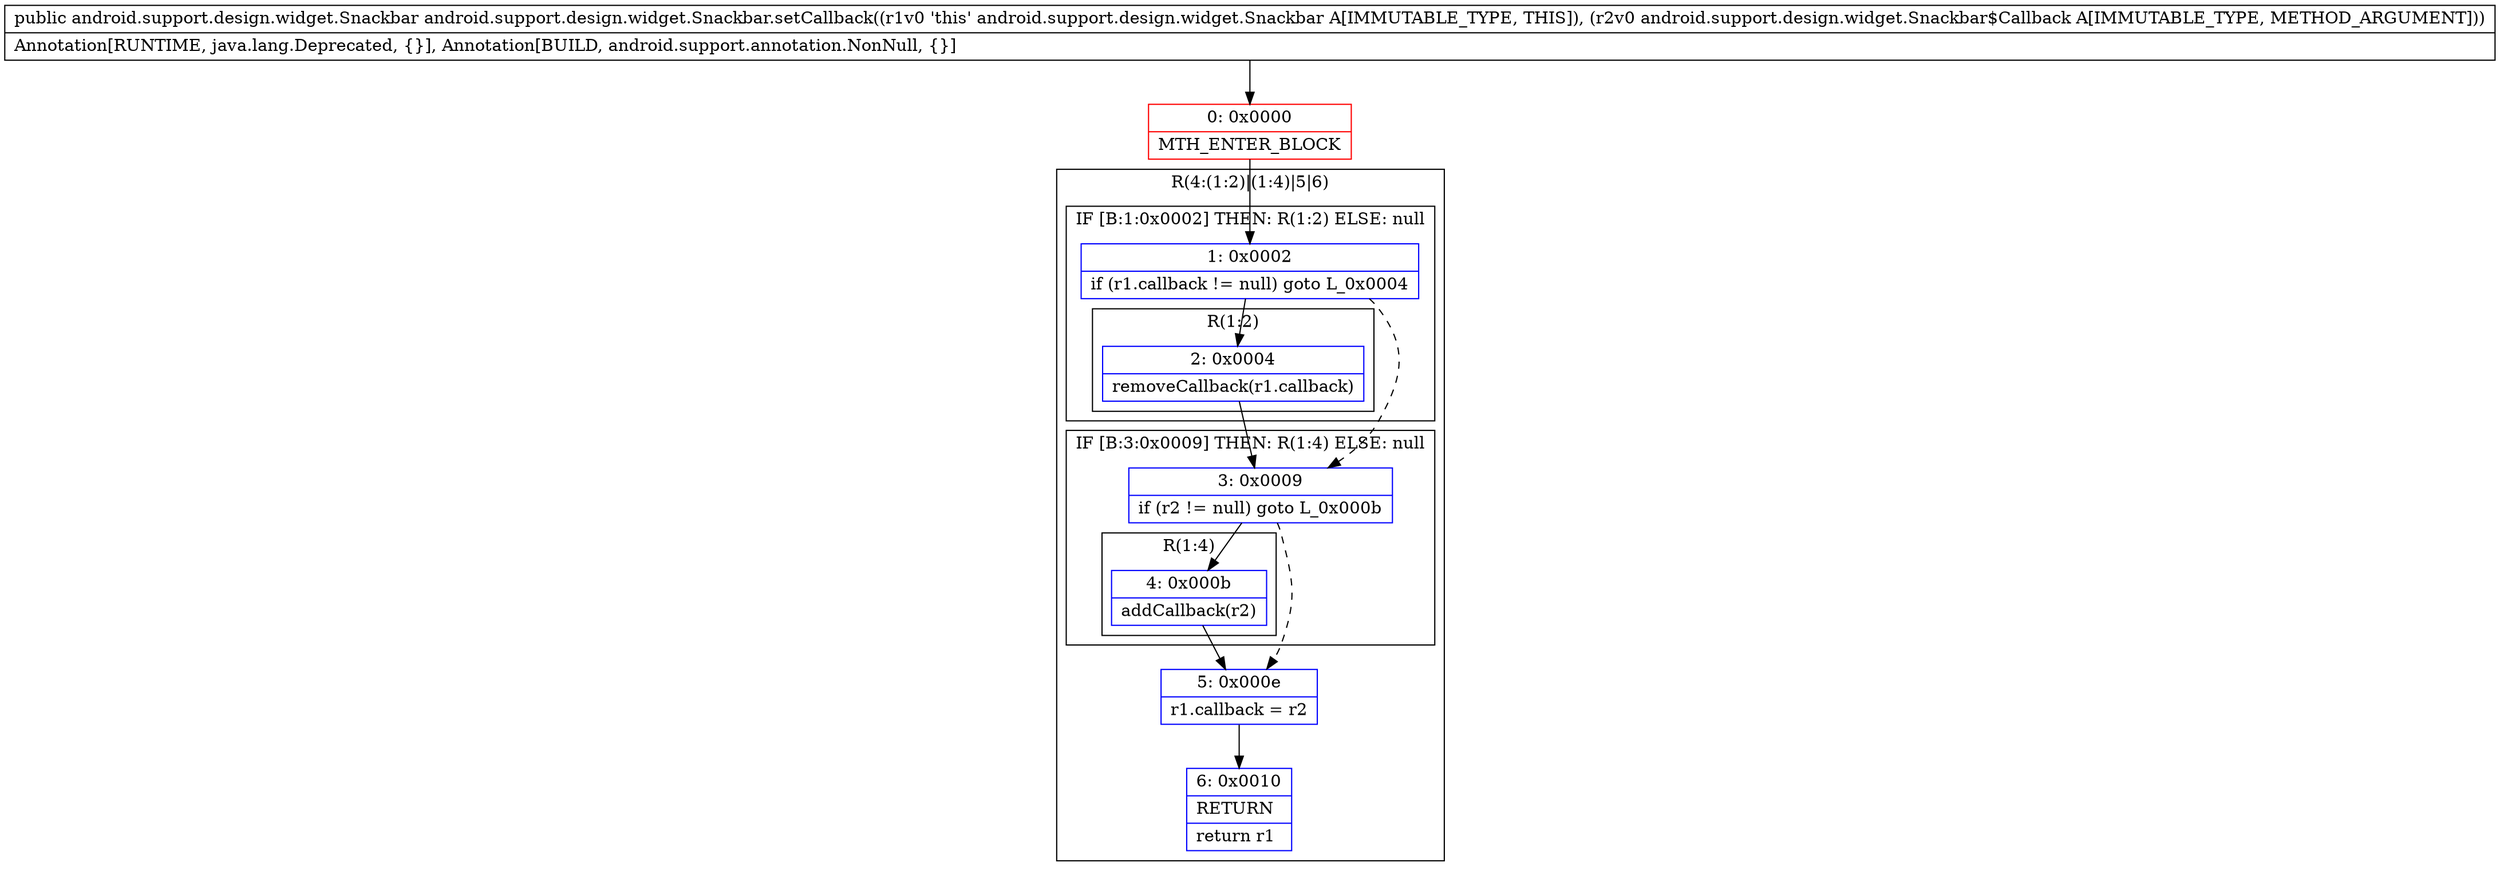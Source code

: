 digraph "CFG forandroid.support.design.widget.Snackbar.setCallback(Landroid\/support\/design\/widget\/Snackbar$Callback;)Landroid\/support\/design\/widget\/Snackbar;" {
subgraph cluster_Region_1187300781 {
label = "R(4:(1:2)|(1:4)|5|6)";
node [shape=record,color=blue];
subgraph cluster_IfRegion_1268114078 {
label = "IF [B:1:0x0002] THEN: R(1:2) ELSE: null";
node [shape=record,color=blue];
Node_1 [shape=record,label="{1\:\ 0x0002|if (r1.callback != null) goto L_0x0004\l}"];
subgraph cluster_Region_1751717875 {
label = "R(1:2)";
node [shape=record,color=blue];
Node_2 [shape=record,label="{2\:\ 0x0004|removeCallback(r1.callback)\l}"];
}
}
subgraph cluster_IfRegion_500335197 {
label = "IF [B:3:0x0009] THEN: R(1:4) ELSE: null";
node [shape=record,color=blue];
Node_3 [shape=record,label="{3\:\ 0x0009|if (r2 != null) goto L_0x000b\l}"];
subgraph cluster_Region_2111559143 {
label = "R(1:4)";
node [shape=record,color=blue];
Node_4 [shape=record,label="{4\:\ 0x000b|addCallback(r2)\l}"];
}
}
Node_5 [shape=record,label="{5\:\ 0x000e|r1.callback = r2\l}"];
Node_6 [shape=record,label="{6\:\ 0x0010|RETURN\l|return r1\l}"];
}
Node_0 [shape=record,color=red,label="{0\:\ 0x0000|MTH_ENTER_BLOCK\l}"];
MethodNode[shape=record,label="{public android.support.design.widget.Snackbar android.support.design.widget.Snackbar.setCallback((r1v0 'this' android.support.design.widget.Snackbar A[IMMUTABLE_TYPE, THIS]), (r2v0 android.support.design.widget.Snackbar$Callback A[IMMUTABLE_TYPE, METHOD_ARGUMENT]))  | Annotation[RUNTIME, java.lang.Deprecated, \{\}], Annotation[BUILD, android.support.annotation.NonNull, \{\}]\l}"];
MethodNode -> Node_0;
Node_1 -> Node_2;
Node_1 -> Node_3[style=dashed];
Node_2 -> Node_3;
Node_3 -> Node_4;
Node_3 -> Node_5[style=dashed];
Node_4 -> Node_5;
Node_5 -> Node_6;
Node_0 -> Node_1;
}

